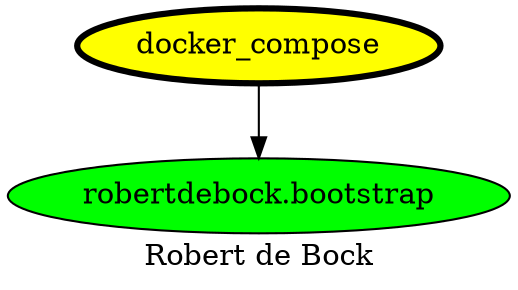 digraph PhiloDilemma {
  label = "Robert de Bock" ;
  overlap=false
  {
    "docker_compose" [fillcolor=yellow style=filled penwidth=3]
    "robertdebock.bootstrap" [fillcolor=green style=filled]
  }
  "docker_compose" -> "robertdebock.bootstrap"
}
